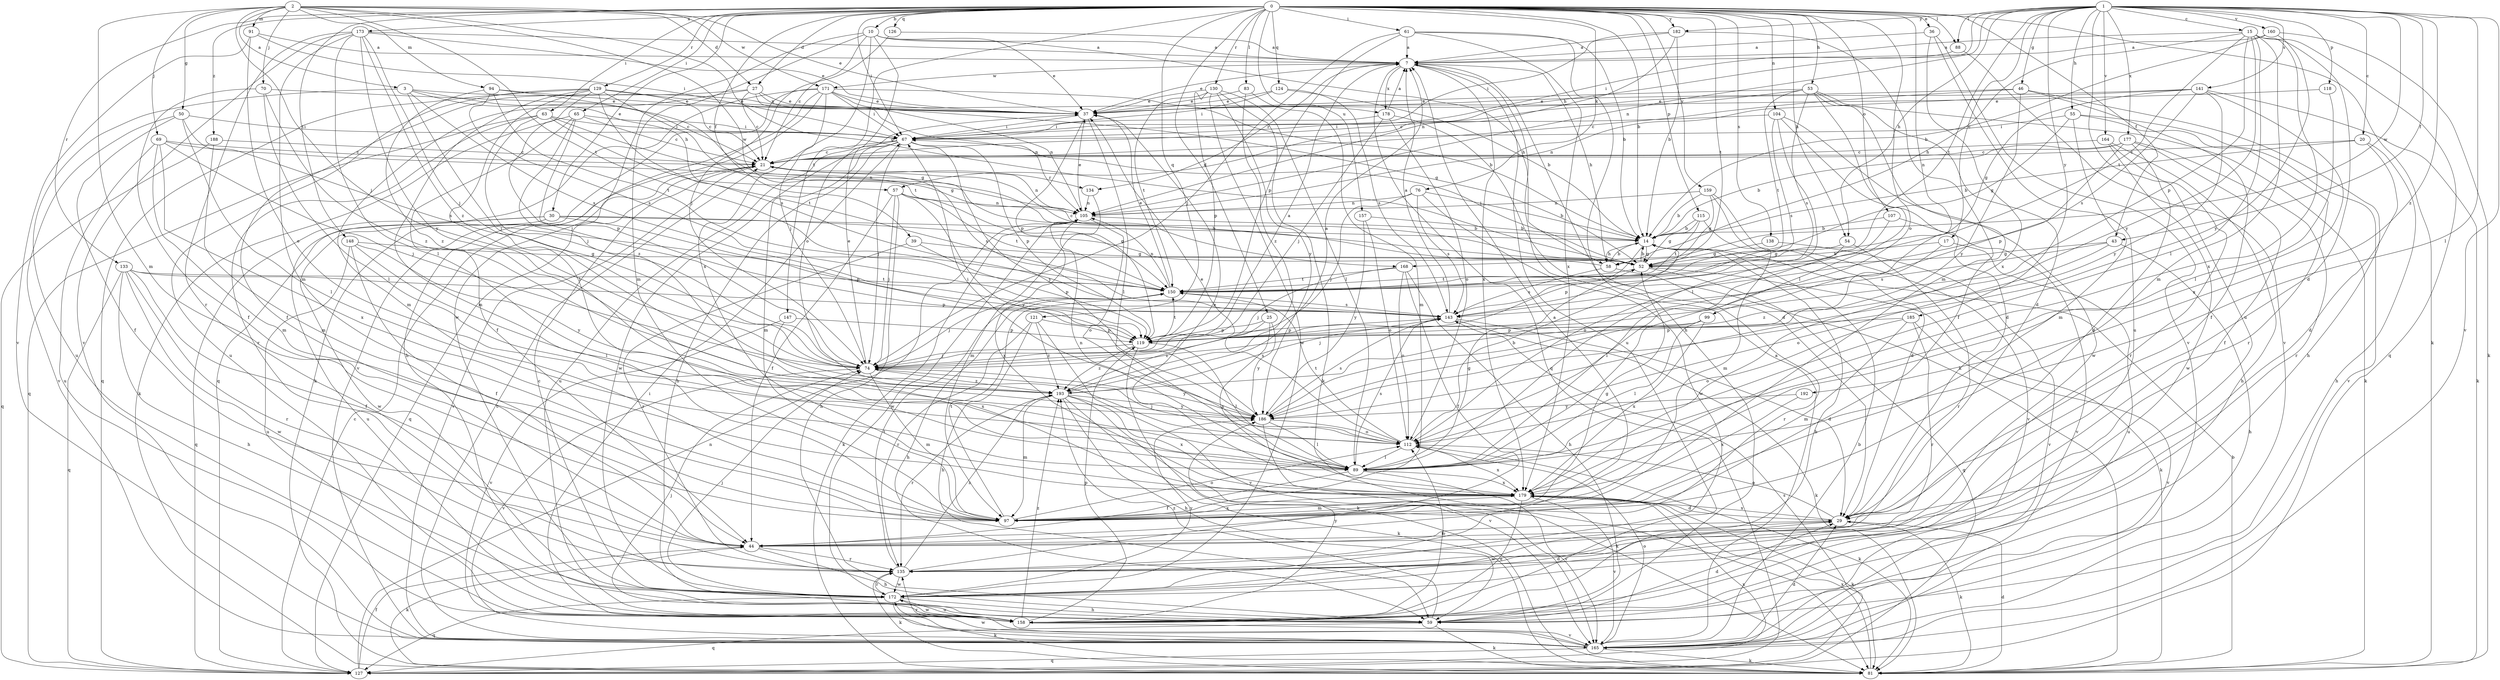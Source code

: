 strict digraph  {
0;
1;
2;
3;
7;
10;
14;
15;
17;
20;
21;
25;
27;
29;
30;
36;
37;
39;
43;
44;
46;
50;
52;
53;
54;
55;
57;
58;
59;
61;
63;
65;
67;
69;
70;
74;
76;
81;
83;
88;
89;
91;
94;
97;
99;
104;
105;
107;
112;
115;
118;
119;
121;
124;
126;
127;
129;
130;
133;
134;
135;
138;
141;
143;
147;
148;
150;
157;
158;
159;
160;
164;
165;
168;
171;
172;
173;
177;
178;
179;
182;
185;
186;
188;
192;
193;
0 -> 10  [label=b];
0 -> 14  [label=b];
0 -> 25  [label=d];
0 -> 27  [label=d];
0 -> 30  [label=e];
0 -> 36  [label=e];
0 -> 39  [label=f];
0 -> 43  [label=f];
0 -> 53  [label=h];
0 -> 54  [label=h];
0 -> 61  [label=i];
0 -> 63  [label=i];
0 -> 65  [label=i];
0 -> 67  [label=i];
0 -> 76  [label=k];
0 -> 81  [label=k];
0 -> 83  [label=l];
0 -> 88  [label=l];
0 -> 99  [label=n];
0 -> 104  [label=n];
0 -> 107  [label=o];
0 -> 112  [label=o];
0 -> 115  [label=p];
0 -> 121  [label=q];
0 -> 124  [label=q];
0 -> 126  [label=q];
0 -> 129  [label=r];
0 -> 130  [label=r];
0 -> 133  [label=r];
0 -> 138  [label=s];
0 -> 147  [label=t];
0 -> 148  [label=t];
0 -> 150  [label=t];
0 -> 157  [label=u];
0 -> 159  [label=v];
0 -> 173  [label=x];
0 -> 182  [label=y];
0 -> 188  [label=z];
1 -> 15  [label=c];
1 -> 17  [label=c];
1 -> 20  [label=c];
1 -> 43  [label=f];
1 -> 46  [label=g];
1 -> 54  [label=h];
1 -> 55  [label=h];
1 -> 57  [label=h];
1 -> 88  [label=l];
1 -> 89  [label=l];
1 -> 105  [label=n];
1 -> 118  [label=p];
1 -> 141  [label=s];
1 -> 150  [label=t];
1 -> 158  [label=u];
1 -> 160  [label=v];
1 -> 164  [label=v];
1 -> 165  [label=v];
1 -> 168  [label=w];
1 -> 177  [label=x];
1 -> 182  [label=y];
1 -> 185  [label=y];
1 -> 192  [label=z];
2 -> 3  [label=a];
2 -> 27  [label=d];
2 -> 37  [label=e];
2 -> 50  [label=g];
2 -> 52  [label=g];
2 -> 69  [label=j];
2 -> 70  [label=j];
2 -> 74  [label=j];
2 -> 91  [label=m];
2 -> 94  [label=m];
2 -> 97  [label=m];
2 -> 150  [label=t];
2 -> 168  [label=w];
2 -> 171  [label=w];
3 -> 21  [label=c];
3 -> 57  [label=h];
3 -> 74  [label=j];
3 -> 143  [label=s];
3 -> 158  [label=u];
3 -> 178  [label=x];
7 -> 37  [label=e];
7 -> 58  [label=h];
7 -> 81  [label=k];
7 -> 127  [label=q];
7 -> 134  [label=r];
7 -> 158  [label=u];
7 -> 171  [label=w];
7 -> 178  [label=x];
7 -> 179  [label=x];
10 -> 7  [label=a];
10 -> 21  [label=c];
10 -> 37  [label=e];
10 -> 58  [label=h];
10 -> 97  [label=m];
10 -> 112  [label=o];
10 -> 172  [label=w];
10 -> 179  [label=x];
14 -> 52  [label=g];
14 -> 58  [label=h];
14 -> 119  [label=p];
15 -> 7  [label=a];
15 -> 29  [label=d];
15 -> 58  [label=h];
15 -> 89  [label=l];
15 -> 97  [label=m];
15 -> 119  [label=p];
15 -> 127  [label=q];
15 -> 150  [label=t];
15 -> 179  [label=x];
15 -> 186  [label=y];
17 -> 58  [label=h];
17 -> 158  [label=u];
17 -> 193  [label=z];
20 -> 14  [label=b];
20 -> 21  [label=c];
20 -> 29  [label=d];
20 -> 59  [label=h];
21 -> 105  [label=n];
21 -> 127  [label=q];
21 -> 134  [label=r];
21 -> 143  [label=s];
21 -> 165  [label=v];
25 -> 119  [label=p];
25 -> 179  [label=x];
25 -> 186  [label=y];
25 -> 193  [label=z];
27 -> 21  [label=c];
27 -> 37  [label=e];
27 -> 44  [label=f];
27 -> 52  [label=g];
27 -> 97  [label=m];
27 -> 105  [label=n];
29 -> 44  [label=f];
29 -> 81  [label=k];
29 -> 112  [label=o];
29 -> 172  [label=w];
29 -> 179  [label=x];
30 -> 14  [label=b];
30 -> 52  [label=g];
30 -> 119  [label=p];
30 -> 127  [label=q];
30 -> 158  [label=u];
30 -> 172  [label=w];
36 -> 7  [label=a];
36 -> 158  [label=u];
36 -> 165  [label=v];
36 -> 179  [label=x];
37 -> 67  [label=i];
37 -> 89  [label=l];
37 -> 119  [label=p];
39 -> 52  [label=g];
39 -> 119  [label=p];
39 -> 135  [label=r];
43 -> 52  [label=g];
43 -> 59  [label=h];
43 -> 112  [label=o];
43 -> 143  [label=s];
44 -> 59  [label=h];
44 -> 81  [label=k];
44 -> 135  [label=r];
46 -> 21  [label=c];
46 -> 37  [label=e];
46 -> 44  [label=f];
46 -> 59  [label=h];
46 -> 186  [label=y];
50 -> 44  [label=f];
50 -> 67  [label=i];
50 -> 89  [label=l];
50 -> 143  [label=s];
50 -> 165  [label=v];
52 -> 14  [label=b];
52 -> 67  [label=i];
52 -> 81  [label=k];
52 -> 127  [label=q];
52 -> 150  [label=t];
53 -> 21  [label=c];
53 -> 29  [label=d];
53 -> 37  [label=e];
53 -> 44  [label=f];
53 -> 81  [label=k];
53 -> 89  [label=l];
53 -> 143  [label=s];
53 -> 150  [label=t];
54 -> 52  [label=g];
54 -> 89  [label=l];
54 -> 135  [label=r];
55 -> 52  [label=g];
55 -> 67  [label=i];
55 -> 97  [label=m];
55 -> 135  [label=r];
55 -> 165  [label=v];
57 -> 44  [label=f];
57 -> 59  [label=h];
57 -> 74  [label=j];
57 -> 105  [label=n];
57 -> 150  [label=t];
57 -> 186  [label=y];
58 -> 14  [label=b];
58 -> 21  [label=c];
58 -> 135  [label=r];
58 -> 143  [label=s];
59 -> 29  [label=d];
59 -> 81  [label=k];
59 -> 127  [label=q];
59 -> 193  [label=z];
61 -> 7  [label=a];
61 -> 14  [label=b];
61 -> 59  [label=h];
61 -> 74  [label=j];
61 -> 119  [label=p];
61 -> 179  [label=x];
63 -> 52  [label=g];
63 -> 67  [label=i];
63 -> 74  [label=j];
63 -> 127  [label=q];
63 -> 135  [label=r];
63 -> 150  [label=t];
65 -> 21  [label=c];
65 -> 44  [label=f];
65 -> 67  [label=i];
65 -> 81  [label=k];
65 -> 119  [label=p];
65 -> 193  [label=z];
67 -> 21  [label=c];
67 -> 59  [label=h];
67 -> 74  [label=j];
67 -> 97  [label=m];
67 -> 119  [label=p];
67 -> 158  [label=u];
67 -> 172  [label=w];
67 -> 186  [label=y];
69 -> 21  [label=c];
69 -> 74  [label=j];
69 -> 97  [label=m];
69 -> 105  [label=n];
69 -> 158  [label=u];
69 -> 179  [label=x];
70 -> 37  [label=e];
70 -> 44  [label=f];
70 -> 89  [label=l];
70 -> 193  [label=z];
74 -> 7  [label=a];
74 -> 37  [label=e];
74 -> 97  [label=m];
74 -> 165  [label=v];
74 -> 186  [label=y];
74 -> 193  [label=z];
76 -> 14  [label=b];
76 -> 74  [label=j];
76 -> 105  [label=n];
76 -> 143  [label=s];
76 -> 172  [label=w];
81 -> 14  [label=b];
81 -> 29  [label=d];
81 -> 179  [label=x];
83 -> 37  [label=e];
83 -> 97  [label=m];
83 -> 193  [label=z];
88 -> 67  [label=i];
88 -> 165  [label=v];
89 -> 44  [label=f];
89 -> 52  [label=g];
89 -> 105  [label=n];
89 -> 143  [label=s];
89 -> 165  [label=v];
89 -> 179  [label=x];
91 -> 7  [label=a];
91 -> 67  [label=i];
91 -> 112  [label=o];
91 -> 165  [label=v];
94 -> 37  [label=e];
94 -> 52  [label=g];
94 -> 143  [label=s];
94 -> 150  [label=t];
94 -> 193  [label=z];
97 -> 52  [label=g];
97 -> 112  [label=o];
97 -> 150  [label=t];
97 -> 179  [label=x];
99 -> 74  [label=j];
99 -> 89  [label=l];
99 -> 119  [label=p];
99 -> 179  [label=x];
104 -> 29  [label=d];
104 -> 67  [label=i];
104 -> 89  [label=l];
104 -> 143  [label=s];
104 -> 172  [label=w];
105 -> 14  [label=b];
105 -> 37  [label=e];
105 -> 81  [label=k];
105 -> 112  [label=o];
105 -> 172  [label=w];
105 -> 179  [label=x];
107 -> 14  [label=b];
107 -> 112  [label=o];
107 -> 165  [label=v];
112 -> 14  [label=b];
112 -> 37  [label=e];
112 -> 74  [label=j];
112 -> 81  [label=k];
112 -> 89  [label=l];
112 -> 150  [label=t];
112 -> 179  [label=x];
115 -> 14  [label=b];
115 -> 52  [label=g];
115 -> 97  [label=m];
115 -> 150  [label=t];
118 -> 37  [label=e];
118 -> 89  [label=l];
119 -> 74  [label=j];
119 -> 81  [label=k];
119 -> 89  [label=l];
119 -> 150  [label=t];
119 -> 193  [label=z];
121 -> 59  [label=h];
121 -> 119  [label=p];
121 -> 135  [label=r];
121 -> 165  [label=v];
121 -> 193  [label=z];
124 -> 14  [label=b];
124 -> 37  [label=e];
124 -> 67  [label=i];
124 -> 143  [label=s];
126 -> 7  [label=a];
126 -> 74  [label=j];
127 -> 21  [label=c];
127 -> 44  [label=f];
127 -> 105  [label=n];
127 -> 143  [label=s];
127 -> 179  [label=x];
129 -> 21  [label=c];
129 -> 37  [label=e];
129 -> 74  [label=j];
129 -> 89  [label=l];
129 -> 97  [label=m];
129 -> 127  [label=q];
129 -> 143  [label=s];
129 -> 150  [label=t];
129 -> 158  [label=u];
130 -> 37  [label=e];
130 -> 81  [label=k];
130 -> 89  [label=l];
130 -> 119  [label=p];
130 -> 150  [label=t];
130 -> 172  [label=w];
130 -> 186  [label=y];
133 -> 44  [label=f];
133 -> 59  [label=h];
133 -> 119  [label=p];
133 -> 127  [label=q];
133 -> 135  [label=r];
133 -> 150  [label=t];
133 -> 172  [label=w];
134 -> 97  [label=m];
134 -> 105  [label=n];
135 -> 7  [label=a];
135 -> 81  [label=k];
135 -> 150  [label=t];
135 -> 172  [label=w];
135 -> 193  [label=z];
138 -> 52  [label=g];
138 -> 165  [label=v];
141 -> 37  [label=e];
141 -> 52  [label=g];
141 -> 81  [label=k];
141 -> 105  [label=n];
141 -> 143  [label=s];
141 -> 179  [label=x];
141 -> 186  [label=y];
143 -> 7  [label=a];
143 -> 29  [label=d];
143 -> 81  [label=k];
143 -> 119  [label=p];
147 -> 119  [label=p];
147 -> 165  [label=v];
147 -> 179  [label=x];
148 -> 44  [label=f];
148 -> 52  [label=g];
148 -> 89  [label=l];
148 -> 158  [label=u];
148 -> 186  [label=y];
150 -> 37  [label=e];
150 -> 59  [label=h];
150 -> 74  [label=j];
150 -> 105  [label=n];
150 -> 143  [label=s];
157 -> 14  [label=b];
157 -> 112  [label=o];
157 -> 186  [label=y];
158 -> 14  [label=b];
158 -> 74  [label=j];
158 -> 112  [label=o];
158 -> 119  [label=p];
158 -> 165  [label=v];
158 -> 172  [label=w];
158 -> 186  [label=y];
158 -> 193  [label=z];
159 -> 14  [label=b];
159 -> 29  [label=d];
159 -> 52  [label=g];
159 -> 105  [label=n];
159 -> 165  [label=v];
160 -> 7  [label=a];
160 -> 14  [label=b];
160 -> 81  [label=k];
160 -> 186  [label=y];
164 -> 21  [label=c];
164 -> 59  [label=h];
164 -> 135  [label=r];
164 -> 172  [label=w];
165 -> 7  [label=a];
165 -> 14  [label=b];
165 -> 21  [label=c];
165 -> 29  [label=d];
165 -> 67  [label=i];
165 -> 81  [label=k];
165 -> 112  [label=o];
165 -> 127  [label=q];
165 -> 135  [label=r];
165 -> 172  [label=w];
168 -> 44  [label=f];
168 -> 59  [label=h];
168 -> 74  [label=j];
168 -> 112  [label=o];
168 -> 150  [label=t];
171 -> 14  [label=b];
171 -> 37  [label=e];
171 -> 59  [label=h];
171 -> 67  [label=i];
171 -> 74  [label=j];
171 -> 81  [label=k];
171 -> 105  [label=n];
171 -> 127  [label=q];
171 -> 165  [label=v];
172 -> 21  [label=c];
172 -> 29  [label=d];
172 -> 59  [label=h];
172 -> 74  [label=j];
172 -> 81  [label=k];
172 -> 127  [label=q];
172 -> 135  [label=r];
172 -> 158  [label=u];
172 -> 186  [label=y];
173 -> 7  [label=a];
173 -> 37  [label=e];
173 -> 74  [label=j];
173 -> 89  [label=l];
173 -> 97  [label=m];
173 -> 135  [label=r];
173 -> 165  [label=v];
173 -> 186  [label=y];
173 -> 193  [label=z];
177 -> 14  [label=b];
177 -> 21  [label=c];
177 -> 29  [label=d];
177 -> 44  [label=f];
177 -> 119  [label=p];
177 -> 135  [label=r];
178 -> 7  [label=a];
178 -> 29  [label=d];
178 -> 67  [label=i];
178 -> 74  [label=j];
178 -> 112  [label=o];
179 -> 29  [label=d];
179 -> 37  [label=e];
179 -> 81  [label=k];
179 -> 97  [label=m];
179 -> 158  [label=u];
179 -> 165  [label=v];
182 -> 7  [label=a];
182 -> 14  [label=b];
182 -> 67  [label=i];
182 -> 97  [label=m];
182 -> 105  [label=n];
185 -> 97  [label=m];
185 -> 112  [label=o];
185 -> 119  [label=p];
185 -> 135  [label=r];
185 -> 165  [label=v];
186 -> 67  [label=i];
186 -> 81  [label=k];
186 -> 89  [label=l];
186 -> 112  [label=o];
186 -> 143  [label=s];
188 -> 21  [label=c];
188 -> 97  [label=m];
188 -> 127  [label=q];
192 -> 179  [label=x];
192 -> 186  [label=y];
193 -> 7  [label=a];
193 -> 59  [label=h];
193 -> 81  [label=k];
193 -> 97  [label=m];
193 -> 135  [label=r];
193 -> 143  [label=s];
193 -> 165  [label=v];
193 -> 179  [label=x];
193 -> 186  [label=y];
}
